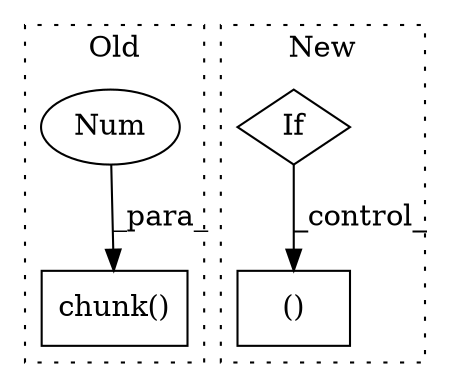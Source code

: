 digraph G {
subgraph cluster0 {
1 [label="chunk()" a="75" s="1108,1127" l="18,9" shape="box"];
3 [label="Num" a="76" s="1126" l="1" shape="ellipse"];
label = "Old";
style="dotted";
}
subgraph cluster1 {
2 [label="()" a="54" s="1553" l="16" shape="box"];
4 [label="If" a="96" s="1271,1294" l="3,14" shape="diamond"];
label = "New";
style="dotted";
}
3 -> 1 [label="_para_"];
4 -> 2 [label="_control_"];
}